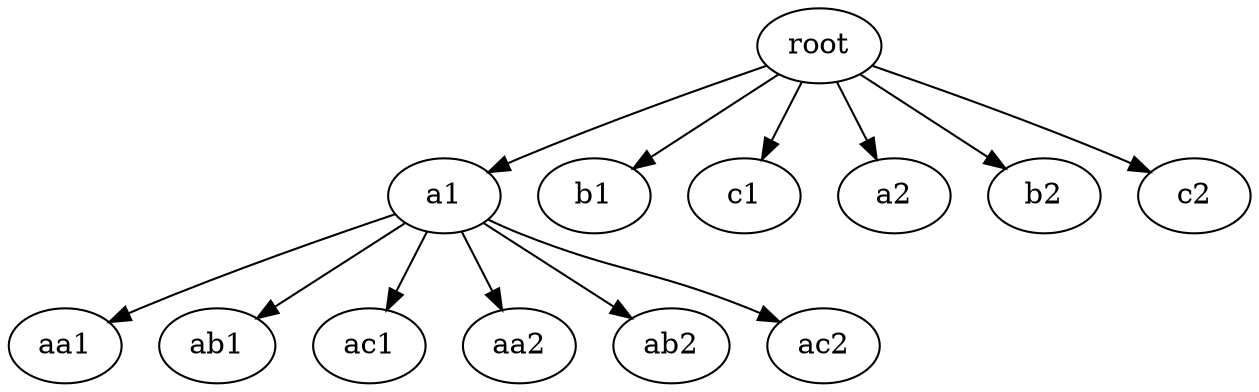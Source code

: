 digraph G {  
  ordering=in ;
  root[texlbl="root"];
  root -> a1
  root -> b1
  root -> c1
  root -> a2
  root -> b2
  root -> c2
  a1[texlbl="$s_1$"];
  b1[texlbl="$s_1r$"];
  c1[texlbl="$rs_1$"];
  a2[texlbl="$s_2$"];
  b2[texlbl="$s_2r$"];
  c2[texlbl="$rs_2$"];
  a1 -> aa1
  a1 -> ab1
  a1 -> ac1
  a1 -> aa2
  a1 -> ab2
  a1 -> ac2
  aa1[texlbl="$s_1$"];
  ab1[texlbl="$s_1r$"];
  ac1[texlbl="$rs_1$"];
  aa2[texlbl="$s_2$"];
  ab2[texlbl="$s_2r$"];
  ac2[texlbl="$rs_2$"];
}
